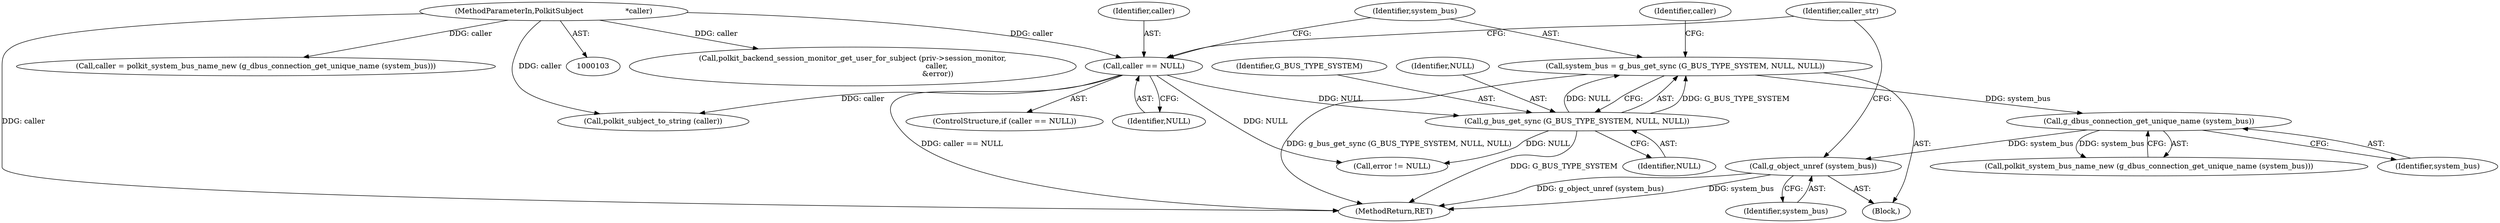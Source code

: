 digraph "0_polkit_bc7ffad53643a9c80231fc41f5582d6a8931c32c_0@pointer" {
"1000184" [label="(Call,g_object_unref (system_bus))"];
"1000182" [label="(Call,g_dbus_connection_get_unique_name (system_bus))"];
"1000173" [label="(Call,system_bus = g_bus_get_sync (G_BUS_TYPE_SYSTEM, NULL, NULL))"];
"1000175" [label="(Call,g_bus_get_sync (G_BUS_TYPE_SYSTEM, NULL, NULL))"];
"1000168" [label="(Call,caller == NULL)"];
"1000105" [label="(MethodParameterIn,PolkitSubject                  *caller)"];
"1000168" [label="(Call,caller == NULL)"];
"1000201" [label="(Call,polkit_backend_session_monitor_get_user_for_subject (priv->session_monitor,\n                                                                        caller,\n                                                                         &error))"];
"1000185" [label="(Identifier,system_bus)"];
"1000175" [label="(Call,g_bus_get_sync (G_BUS_TYPE_SYSTEM, NULL, NULL))"];
"1000176" [label="(Identifier,G_BUS_TYPE_SYSTEM)"];
"1000182" [label="(Call,g_dbus_connection_get_unique_name (system_bus))"];
"1000169" [label="(Identifier,caller)"];
"1000179" [label="(Call,caller = polkit_system_bus_name_new (g_dbus_connection_get_unique_name (system_bus)))"];
"1000174" [label="(Identifier,system_bus)"];
"1000171" [label="(Block,)"];
"1000170" [label="(Identifier,NULL)"];
"1000209" [label="(Call,error != NULL)"];
"1000187" [label="(Identifier,caller_str)"];
"1000178" [label="(Identifier,NULL)"];
"1000181" [label="(Call,polkit_system_bus_name_new (g_dbus_connection_get_unique_name (system_bus)))"];
"1000180" [label="(Identifier,caller)"];
"1000177" [label="(Identifier,NULL)"];
"1000173" [label="(Call,system_bus = g_bus_get_sync (G_BUS_TYPE_SYSTEM, NULL, NULL))"];
"1000105" [label="(MethodParameterIn,PolkitSubject                  *caller)"];
"1000184" [label="(Call,g_object_unref (system_bus))"];
"1000183" [label="(Identifier,system_bus)"];
"1000167" [label="(ControlStructure,if (caller == NULL))"];
"1000188" [label="(Call,polkit_subject_to_string (caller))"];
"1000312" [label="(MethodReturn,RET)"];
"1000184" -> "1000171"  [label="AST: "];
"1000184" -> "1000185"  [label="CFG: "];
"1000185" -> "1000184"  [label="AST: "];
"1000187" -> "1000184"  [label="CFG: "];
"1000184" -> "1000312"  [label="DDG: system_bus"];
"1000184" -> "1000312"  [label="DDG: g_object_unref (system_bus)"];
"1000182" -> "1000184"  [label="DDG: system_bus"];
"1000182" -> "1000181"  [label="AST: "];
"1000182" -> "1000183"  [label="CFG: "];
"1000183" -> "1000182"  [label="AST: "];
"1000181" -> "1000182"  [label="CFG: "];
"1000182" -> "1000181"  [label="DDG: system_bus"];
"1000173" -> "1000182"  [label="DDG: system_bus"];
"1000173" -> "1000171"  [label="AST: "];
"1000173" -> "1000175"  [label="CFG: "];
"1000174" -> "1000173"  [label="AST: "];
"1000175" -> "1000173"  [label="AST: "];
"1000180" -> "1000173"  [label="CFG: "];
"1000173" -> "1000312"  [label="DDG: g_bus_get_sync (G_BUS_TYPE_SYSTEM, NULL, NULL)"];
"1000175" -> "1000173"  [label="DDG: G_BUS_TYPE_SYSTEM"];
"1000175" -> "1000173"  [label="DDG: NULL"];
"1000175" -> "1000178"  [label="CFG: "];
"1000176" -> "1000175"  [label="AST: "];
"1000177" -> "1000175"  [label="AST: "];
"1000178" -> "1000175"  [label="AST: "];
"1000175" -> "1000312"  [label="DDG: G_BUS_TYPE_SYSTEM"];
"1000168" -> "1000175"  [label="DDG: NULL"];
"1000175" -> "1000209"  [label="DDG: NULL"];
"1000168" -> "1000167"  [label="AST: "];
"1000168" -> "1000170"  [label="CFG: "];
"1000169" -> "1000168"  [label="AST: "];
"1000170" -> "1000168"  [label="AST: "];
"1000174" -> "1000168"  [label="CFG: "];
"1000187" -> "1000168"  [label="CFG: "];
"1000168" -> "1000312"  [label="DDG: caller == NULL"];
"1000105" -> "1000168"  [label="DDG: caller"];
"1000168" -> "1000188"  [label="DDG: caller"];
"1000168" -> "1000209"  [label="DDG: NULL"];
"1000105" -> "1000103"  [label="AST: "];
"1000105" -> "1000312"  [label="DDG: caller"];
"1000105" -> "1000179"  [label="DDG: caller"];
"1000105" -> "1000188"  [label="DDG: caller"];
"1000105" -> "1000201"  [label="DDG: caller"];
}
